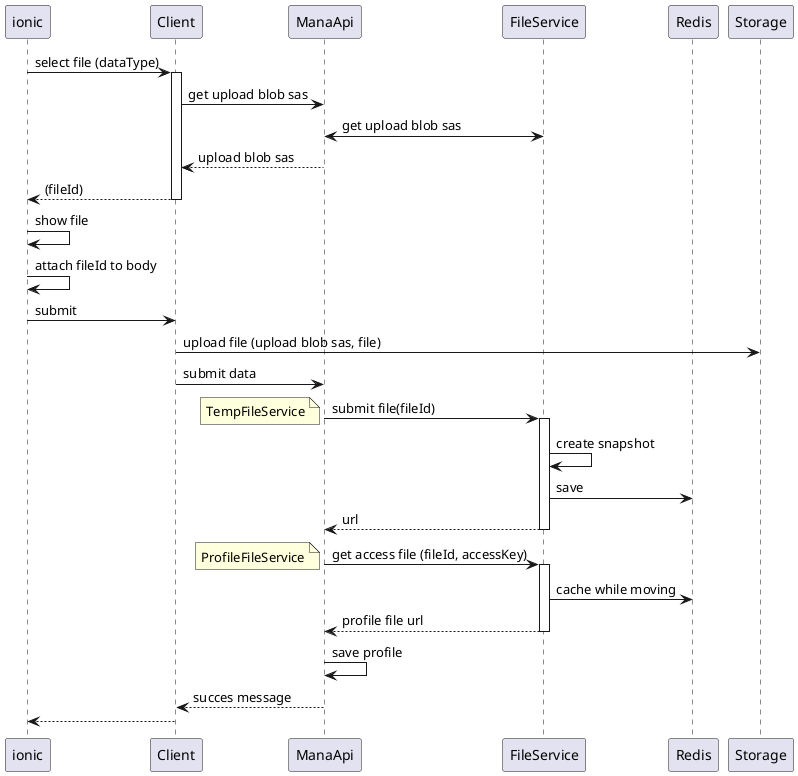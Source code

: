 @startuml Upload profile image

participant ionic
participant Client
participant ManaApi
participant FileService
participant Redis
participant Storage

ionic->Client : select file (dataType)
activate Client
Client->ManaApi : get upload blob sas
ManaApi<->FileService : get upload blob sas
Client<--ManaApi : upload blob sas
ionic<--Client : (fileId)
deactivate Client
ionic->ionic : show file
ionic->ionic : attach fileId to body

ionic->Client : submit
Client->Storage : upload file (upload blob sas, file)
Client->ManaApi : submit data
ManaApi->FileService : submit file(fileId)
note left: TempFileService
activate FileService
FileService->FileService : create snapshot
FileService->Redis : save
ManaApi<--FileService : url
deactivate FileService
ManaApi->FileService : get access file (fileId, accessKey)
note left: ProfileFileService
activate FileService
FileService->Redis : cache while moving
ManaApi<--FileService : profile file url
deactivate FileService
ManaApi->ManaApi : save profile
Client<--ManaApi : succes message
ionic<--Client

@enduml

